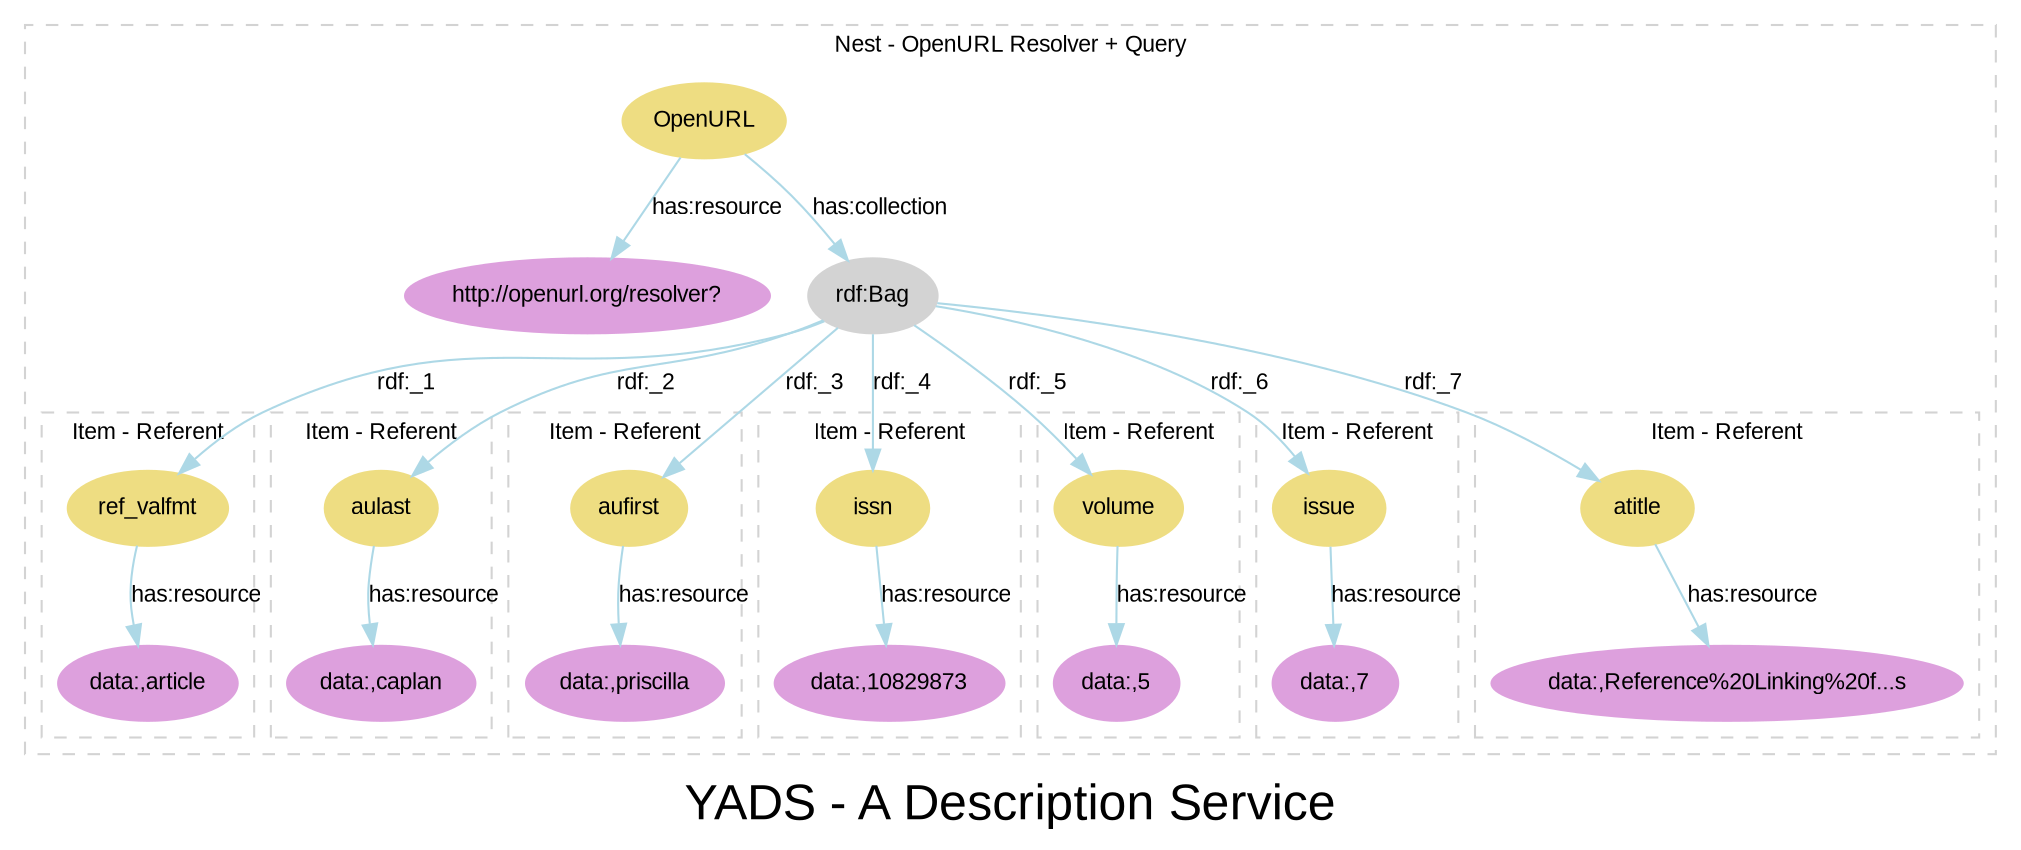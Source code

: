 
digraph yads { 

graph [
  fontname=arial, fontsize=24
  label="YADS - A Description Service"
];
node [
  fontname=arial, fontsize=11, fontcolor=black,
  style=filled, color=cornflowerblue,
];
edge [
  fontname=arial, fontsize=11, fontcolor=black,
  style=filled, color=lightblue,
];
rankdir=TB;

subgraph cluster_1 {

  style=dashed; color=lightgrey;
  fontname=arial; fontsize=11;
  fontcolor="black"; label="Nest - OpenURL Resolver + Query";

  ":_1" [label="OpenURL", color=lightgoldenrod];
  ":_1" -> "http://openurl.org/resolver?" [label="has:resource", URL="http://www2.elsevier.co.uk/~tony/1014/yads-schema-2002-04-03#resource"];
  ":_1" -> ":_2" [label="has:collection", URL="http://www2.elsevier.co.uk/~tony/1014/yads-schema-2002-04-03#collection"];
  ":_2" [label="rdf:Bag", color=lightgrey];

  "http://openurl.org/resolver?" [color=plum, URL="http://openurl.org/resolver?"];
  ":_2" [label="rdf:Bag", color=lightgrey, URL="http://www.w3.org/1999/02/22-rdf-syntax-ns#Bag"];
  ":_2" -> ":_3" [label="rdf:_1", URL="http://www.w3.org/1999/02/22-rdf-syntax-ns#_1"];
":_3" [label="isa:Item"]
  ":_2" -> ":_4" [label="rdf:_2", URL="http://www.w3.org/1999/02/22-rdf-syntax-ns#_2"];
":_4" [label="isa:Item"]
  ":_2" -> ":_5" [label="rdf:_3", URL="http://www.w3.org/1999/02/22-rdf-syntax-ns#_3"];
":_5" [label="isa:Item"]
  ":_2" -> ":_6" [label="rdf:_4", URL="http://www.w3.org/1999/02/22-rdf-syntax-ns#_4"];
":_6" [label="isa:Item"]
  ":_2" -> ":_7" [label="rdf:_5", URL="http://www.w3.org/1999/02/22-rdf-syntax-ns#_5"];
":_7" [label="isa:Item"]
  ":_2" -> ":_8" [label="rdf:_6", URL="http://www.w3.org/1999/02/22-rdf-syntax-ns#_6"];
":_8" [label="isa:Item"]
  ":_2" -> ":_9" [label="rdf:_7", URL="http://www.w3.org/1999/02/22-rdf-syntax-ns#_7"];
":_9" [label="isa:Item"]

subgraph cluster_3 {

  style=dashed; color=lightgrey;
  fontname=arial; fontsize=11;
  fontcolor="black"; label="Item - Referent";

  ":_3" [label="ref_valfmt", color=lightgoldenrod];
  ":_3" -> "data:,article" [label="has:resource", URL="http://www2.elsevier.co.uk/~tony/1014/yads-schema-2002-04-03#resource"];

  "data:,article" [color=plum, URL="data:,article"];
}

subgraph cluster_4 {

  style=dashed; color=lightgrey;
  fontname=arial; fontsize=11;
  fontcolor="black"; label="Item - Referent";

  ":_4" [label="aulast", color=lightgoldenrod];
  ":_4" -> "data:,caplan" [label="has:resource", URL="http://www2.elsevier.co.uk/~tony/1014/yads-schema-2002-04-03#resource"];

  "data:,caplan" [color=plum, URL="data:,caplan"];
}

subgraph cluster_5 {

  style=dashed; color=lightgrey;
  fontname=arial; fontsize=11;
  fontcolor="black"; label="Item - Referent";

  ":_5" [label="aufirst", color=lightgoldenrod];
  ":_5" -> "data:,priscilla" [label="has:resource", URL="http://www2.elsevier.co.uk/~tony/1014/yads-schema-2002-04-03#resource"];

  "data:,priscilla" [color=plum, URL="data:,priscilla"];
}

subgraph cluster_6 {

  style=dashed; color=lightgrey;
  fontname=arial; fontsize=11;
  fontcolor="black"; label="Item - Referent";

  ":_6" [label="issn", color=lightgoldenrod];
  ":_6" -> "data:,10829873" [label="has:resource", URL="http://www2.elsevier.co.uk/~tony/1014/yads-schema-2002-04-03#resource"];

  "data:,10829873" [color=plum, URL="data:,10829873"];
}

subgraph cluster_7 {

  style=dashed; color=lightgrey;
  fontname=arial; fontsize=11;
  fontcolor="black"; label="Item - Referent";

  ":_7" [label="volume", color=lightgoldenrod];
  ":_7" -> "data:,5" [label="has:resource", URL="http://www2.elsevier.co.uk/~tony/1014/yads-schema-2002-04-03#resource"];

  "data:,5" [color=plum, URL="data:,5"];
}

subgraph cluster_8 {

  style=dashed; color=lightgrey;
  fontname=arial; fontsize=11;
  fontcolor="black"; label="Item - Referent";

  ":_8" [label="issue", color=lightgoldenrod];
  ":_8" -> "data:,7" [label="has:resource", URL="http://www2.elsevier.co.uk/~tony/1014/yads-schema-2002-04-03#resource"];

  "data:,7" [color=plum, URL="data:,7"];
}

subgraph cluster_9 {

  style=dashed; color=lightgrey;
  fontname=arial; fontsize=11;
  fontcolor="black"; label="Item - Referent";

  ":_9" [label="atitle", color=lightgoldenrod];
  ":_9" -> "data:,Reference%20Linking%20f...s" [label="has:resource", URL="http://www2.elsevier.co.uk/~tony/1014/yads-schema-2002-04-03#resource"];

  "data:,Reference%20Linking%20f...s" [color=plum, URL="data:,Reference%20Linking%20for%20Journal%20Articles"];
}

}

}

